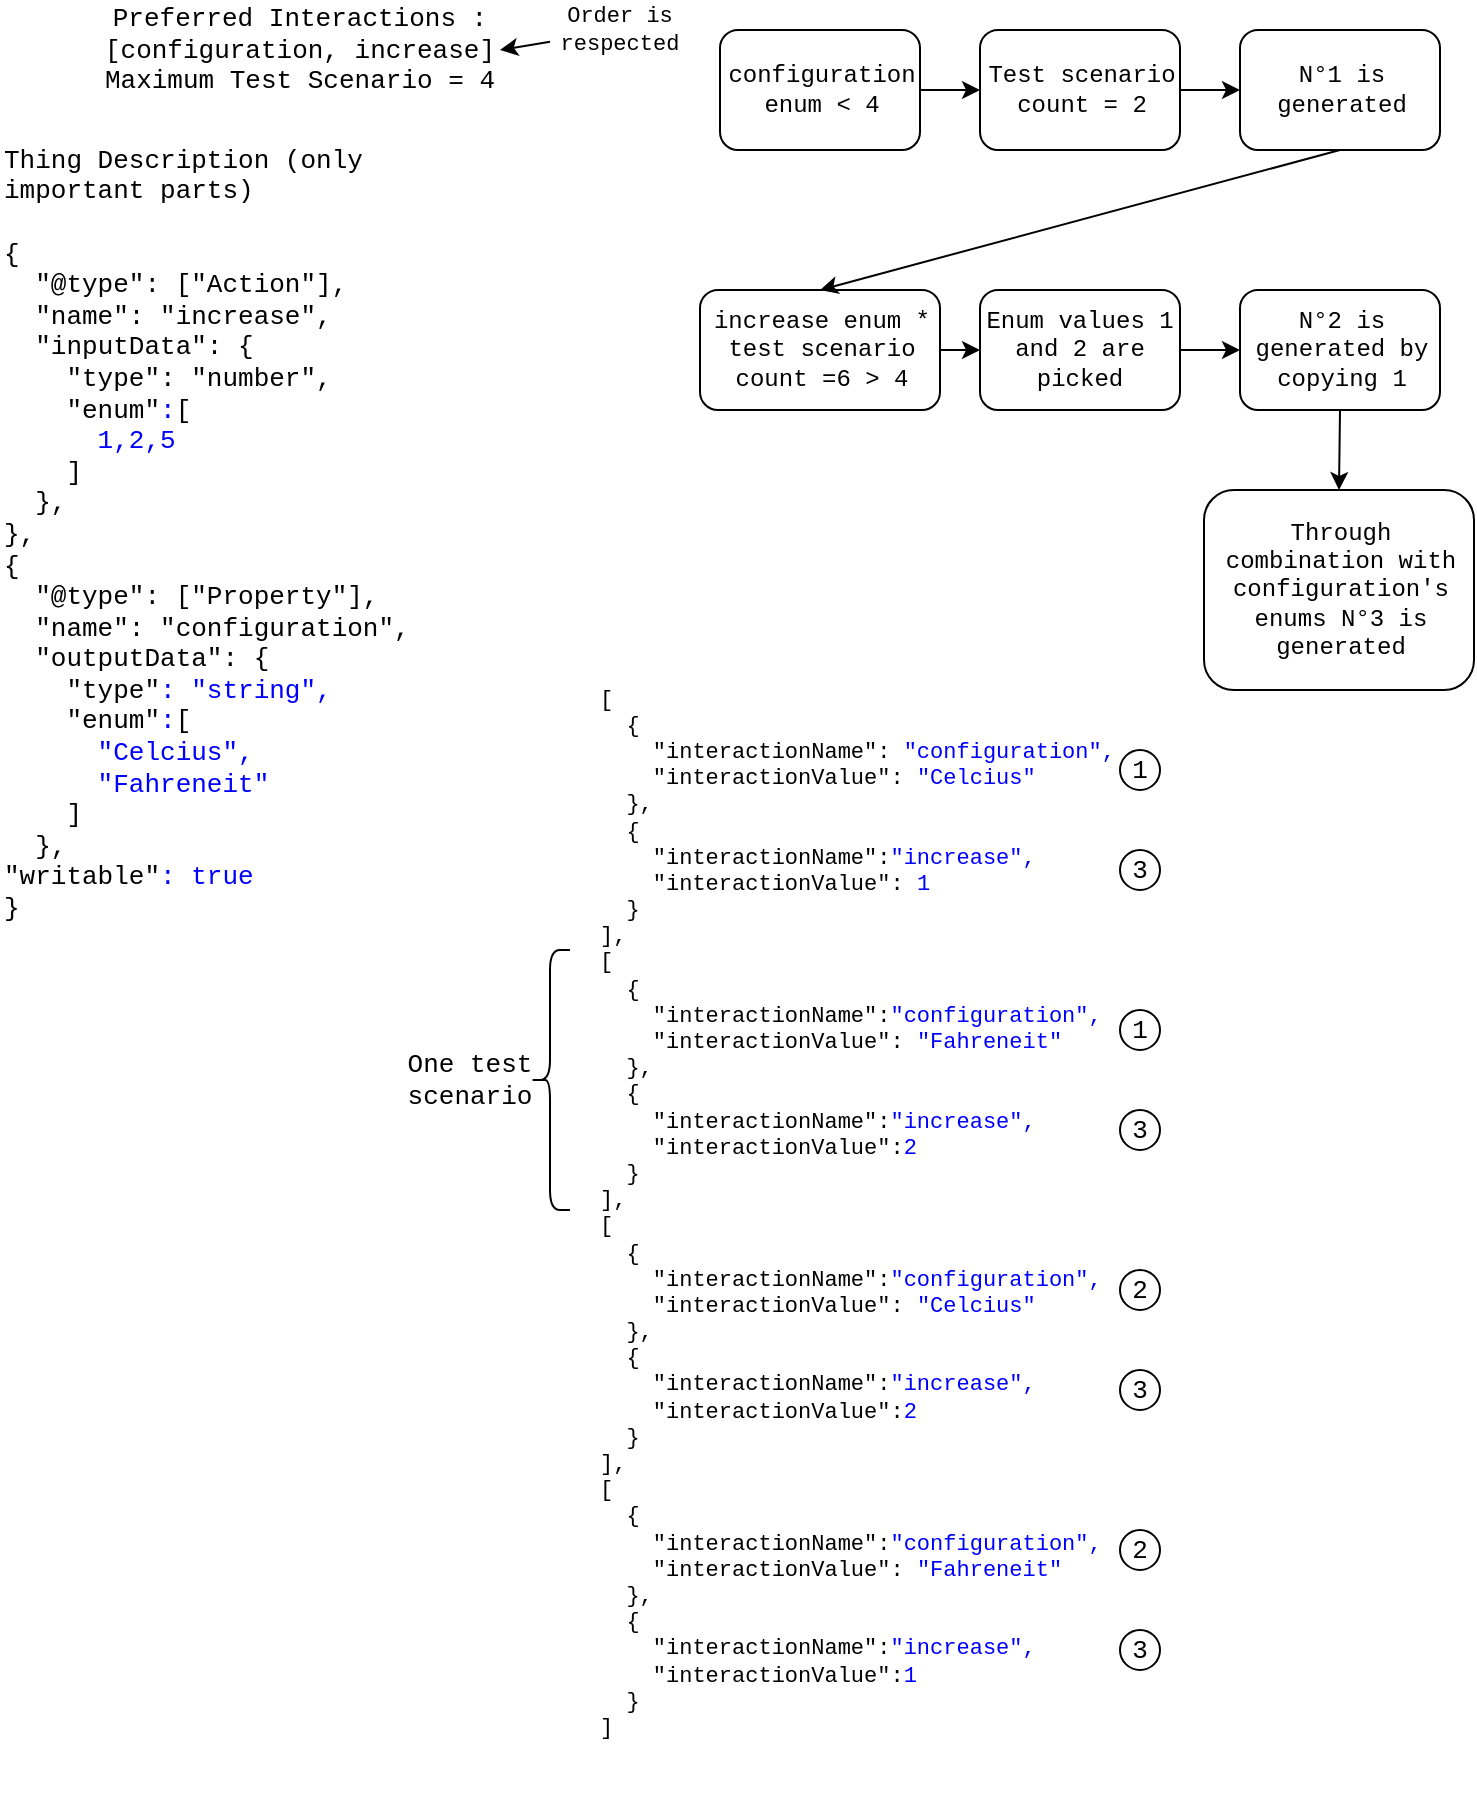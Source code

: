 <mxfile userAgent="Mozilla/5.0 (X11; Linux x86_64) AppleWebKit/537.36 (KHTML, like Gecko) draw.io/7.3.5 Chrome/58.0.303.110 Electron/1.7.5 Safari/537.36" version="7.3.5" editor="www.draw.io" type="device"><diagram id="69a371a9-f75d-8166-63ff-98cea0d5b9fb" name="Page-1"><mxGraphModel dx="1246" dy="796" grid="1" gridSize="10" guides="1" tooltips="1" connect="1" arrows="1" fold="1" page="1" pageScale="1" pageWidth="827" pageHeight="1169" background="#ffffff" math="0" shadow="0"><root><mxCell id="0"/><mxCell id="1" parent="0"/><mxCell id="3" value="&lt;div style=&quot;text-align: left&quot;&gt;&lt;font color=&quot;#000000&quot;&gt;Thing Description (only important parts)&lt;/font&gt;&lt;/div&gt;&lt;div style=&quot;text-align: left&quot;&gt;&lt;font color=&quot;#000000&quot;&gt;&lt;br&gt;&lt;/font&gt;&lt;/div&gt;&lt;div&gt;&lt;div&gt;&lt;font color=&quot;#000000&quot;&gt;&lt;div&gt;{&lt;/div&gt;&lt;div&gt;&amp;nbsp; &quot;@type&quot;: [&quot;Action&quot;],&lt;/div&gt;&lt;div&gt;&amp;nbsp; &quot;name&quot;: &quot;increase&quot;,&lt;/div&gt;&lt;/font&gt;&lt;/div&gt;&lt;div&gt;&lt;font color=&quot;#000000&quot;&gt;&amp;nbsp; &lt;/font&gt;&lt;span&gt;&lt;font color=&quot;#000000&quot;&gt;&quot;inputData&quot;: {&lt;/font&gt;&lt;/span&gt;&lt;/div&gt;&lt;div&gt;&lt;font color=&quot;#000000&quot;&gt;&amp;nbsp; &amp;nbsp; &quot;type&quot;: &quot;number&quot;,&lt;/font&gt;&lt;/div&gt;&lt;div&gt;&lt;div&gt;&lt;font color=&quot;#000000&quot;&gt;&amp;nbsp; &amp;nbsp; &quot;enum&quot;&lt;/font&gt;:&lt;font color=&quot;#000000&quot;&gt;[&lt;/font&gt;&lt;/div&gt;&lt;div&gt;&amp;nbsp; &amp;nbsp; &amp;nbsp; 1,&lt;span&gt;2,&lt;/span&gt;&lt;span&gt;5 &amp;nbsp; &amp;nbsp;&lt;/span&gt;&lt;/div&gt;&lt;div&gt;&lt;font color=&quot;#000000&quot;&gt;&amp;nbsp; &amp;nbsp; ]&lt;br&gt;&lt;/font&gt;&lt;/div&gt;&lt;/div&gt;&lt;div&gt;&lt;font color=&quot;#000000&quot;&gt;&amp;nbsp; },&lt;/font&gt;&lt;/div&gt;&lt;div&gt;&lt;div&gt;&lt;font color=&quot;#000000&quot;&gt;},&lt;/font&gt;&lt;/div&gt;&lt;/div&gt;&lt;/div&gt;&lt;div&gt;&lt;div&gt;&lt;font color=&quot;#000000&quot;&gt;&lt;div&gt;{&lt;/div&gt;&lt;div&gt;&amp;nbsp; &quot;@type&quot;: [&quot;Property&quot;],&lt;/div&gt;&lt;div&gt;&amp;nbsp; &quot;name&quot;: &quot;configuration&quot;,&lt;/div&gt;&lt;div&gt;&amp;nbsp; &quot;outputData&quot;: {&lt;/div&gt;&lt;/font&gt;&lt;/div&gt;&lt;div&gt;&lt;font color=&quot;#000000&quot;&gt;&amp;nbsp; &amp;nbsp; &quot;type&quot;&lt;/font&gt;:&amp;nbsp;&quot;string&quot;,&lt;/div&gt;&lt;div&gt;&lt;font color=&quot;#000000&quot;&gt;&amp;nbsp; &amp;nbsp; &quot;enum&quot;&lt;/font&gt;:&lt;font color=&quot;#000000&quot;&gt;[&lt;/font&gt;&lt;/div&gt;&lt;div&gt;&amp;nbsp; &amp;nbsp; &amp;nbsp; &quot;Celcius&quot;,&lt;/div&gt;&lt;div&gt;&amp;nbsp; &amp;nbsp; &amp;nbsp; &quot;Fahreneit&quot;&lt;/div&gt;&lt;div&gt;&lt;font color=&quot;#000000&quot;&gt;&amp;nbsp; &amp;nbsp; ]&lt;/font&gt;&lt;/div&gt;&lt;div&gt;&lt;font color=&quot;#000000&quot;&gt;&amp;nbsp; },&lt;/font&gt;&lt;/div&gt;&lt;div&gt;&lt;div&gt;&lt;font color=&quot;#000000&quot;&gt;&quot;writable&quot;&lt;/font&gt;: true&lt;/div&gt;&lt;div&gt;&lt;font color=&quot;#000000&quot;&gt;}&lt;/font&gt;&lt;/div&gt;&lt;/div&gt;&lt;/div&gt;&lt;div&gt;&lt;br&gt;&lt;/div&gt;" style="text;html=1;strokeColor=none;fillColor=#ffffff;align=left;verticalAlign=middle;whiteSpace=wrap;fontFamily=Courier New;fontSize=13;fontColor=#0000FF;" vertex="1" parent="1"><mxGeometry x="30" y="130" width="220" height="440" as="geometry"/></mxCell><mxCell id="5" value="Preferred Interactions : [configuration, increase]&lt;div&gt;Maximum Test Scenario = 4&lt;/div&gt;" style="text;html=1;strokeColor=none;fillColor=#ffffff;align=center;verticalAlign=middle;whiteSpace=wrap;fontFamily=Courier New;fontSize=13;fontColor=#000000;" vertex="1" parent="1"><mxGeometry x="80" y="80" width="200" height="40" as="geometry"/></mxCell><mxCell id="18" value="&lt;div style=&quot;text-align: center&quot;&gt;configuration enum &amp;lt; 4&lt;/div&gt;" style="rounded=1;whiteSpace=wrap;html=1;strokeColor=#000000;strokeWidth=1;fillColor=#ffffff;fontFamily=Courier New;fontSize=12;fontColor=#000000;align=left;" vertex="1" parent="1"><mxGeometry x="390" y="90" width="100" height="60" as="geometry"/></mxCell><mxCell id="20" value="" style="endArrow=classic;html=1;strokeColor=#000000;strokeWidth=1;fontFamily=Courier New;fontSize=11;fontColor=#000000;entryX=1;entryY=0.5;" edge="1" parent="1" source="21" target="5"><mxGeometry width="50" height="50" relative="1" as="geometry"><mxPoint x="360" y="70" as="sourcePoint"/><mxPoint x="470" y="40" as="targetPoint"/></mxGeometry></mxCell><mxCell id="21" value="Order is respected" style="text;html=1;strokeColor=none;fillColor=none;align=center;verticalAlign=middle;whiteSpace=wrap;fontFamily=Courier New;fontSize=11;fontColor=#000000;" vertex="1" parent="1"><mxGeometry x="305" y="75" width="70" height="30" as="geometry"/></mxCell><mxCell id="23" value="&lt;div style=&quot;text-align: center&quot;&gt;Test scenario count = 2&lt;/div&gt;" style="rounded=1;whiteSpace=wrap;html=1;strokeColor=#000000;strokeWidth=1;fillColor=#ffffff;fontFamily=Courier New;fontSize=12;fontColor=#000000;align=left;" vertex="1" parent="1"><mxGeometry x="520" y="90" width="100" height="60" as="geometry"/></mxCell><mxCell id="24" value="&lt;div style=&quot;text-align: center&quot;&gt;N°1 is generated&lt;/div&gt;" style="rounded=1;whiteSpace=wrap;html=1;strokeColor=#000000;strokeWidth=1;fillColor=#ffffff;fontFamily=Courier New;fontSize=12;fontColor=#000000;align=left;" vertex="1" parent="1"><mxGeometry x="650" y="90" width="100" height="60" as="geometry"/></mxCell><mxCell id="30" value="&lt;div style=&quot;text-align: center&quot;&gt;increase enum * test scenario count =6 &amp;gt; 4&lt;/div&gt;" style="rounded=1;whiteSpace=wrap;html=1;strokeColor=#000000;strokeWidth=1;fillColor=#ffffff;fontFamily=Courier New;fontSize=12;fontColor=#000000;align=left;" vertex="1" parent="1"><mxGeometry x="380" y="220" width="120" height="60" as="geometry"/></mxCell><mxCell id="31" value="Enum values 1 and 2 are picked" style="rounded=1;whiteSpace=wrap;html=1;strokeColor=#000000;strokeWidth=1;fillColor=#ffffff;fontFamily=Courier New;fontSize=12;fontColor=#000000;align=center;" vertex="1" parent="1"><mxGeometry x="520" y="220" width="100" height="60" as="geometry"/></mxCell><mxCell id="35" value="&lt;div style=&quot;text-align: center&quot;&gt;N°2 is generated by copying 1&lt;/div&gt;" style="rounded=1;whiteSpace=wrap;html=1;strokeColor=#000000;strokeWidth=1;fillColor=#ffffff;fontFamily=Courier New;fontSize=12;fontColor=#000000;align=left;" vertex="1" parent="1"><mxGeometry x="650" y="220" width="100" height="60" as="geometry"/></mxCell><mxCell id="36" value="" style="endArrow=classic;html=1;strokeColor=#000000;strokeWidth=1;fontFamily=Courier New;fontSize=12;fontColor=#000000;entryX=0;entryY=0.5;exitX=1;exitY=0.5;" edge="1" parent="1" source="18" target="23"><mxGeometry width="50" height="50" relative="1" as="geometry"><mxPoint x="390" y="220" as="sourcePoint"/><mxPoint x="440" y="170" as="targetPoint"/></mxGeometry></mxCell><mxCell id="37" value="" style="endArrow=classic;html=1;strokeColor=#000000;strokeWidth=1;fontFamily=Courier New;fontSize=12;fontColor=#000000;entryX=0;entryY=0.5;exitX=1;exitY=0.5;" edge="1" parent="1" source="23" target="24"><mxGeometry width="50" height="50" relative="1" as="geometry"><mxPoint x="610" y="210" as="sourcePoint"/><mxPoint x="660" y="160" as="targetPoint"/></mxGeometry></mxCell><mxCell id="38" value="" style="endArrow=classic;html=1;strokeColor=#000000;strokeWidth=1;fontFamily=Courier New;fontSize=12;fontColor=#000000;entryX=0.5;entryY=0;exitX=0.5;exitY=1;" edge="1" parent="1" source="24" target="30"><mxGeometry width="50" height="50" relative="1" as="geometry"><mxPoint x="630" y="130" as="sourcePoint"/><mxPoint x="660" y="130" as="targetPoint"/></mxGeometry></mxCell><mxCell id="39" value="" style="endArrow=classic;html=1;strokeColor=#000000;strokeWidth=1;fontFamily=Courier New;fontSize=12;fontColor=#000000;entryX=0;entryY=0.5;exitX=1;exitY=0.5;" edge="1" parent="1" source="30" target="31"><mxGeometry width="50" height="50" relative="1" as="geometry"><mxPoint x="470" y="340" as="sourcePoint"/><mxPoint x="520" y="290" as="targetPoint"/></mxGeometry></mxCell><mxCell id="40" value="" style="endArrow=classic;html=1;strokeColor=#000000;strokeWidth=1;fontFamily=Courier New;fontSize=12;fontColor=#000000;entryX=0;entryY=0.5;exitX=1;exitY=0.5;" edge="1" parent="1" source="31" target="35"><mxGeometry width="50" height="50" relative="1" as="geometry"><mxPoint x="510" y="260" as="sourcePoint"/><mxPoint x="530" y="260" as="targetPoint"/></mxGeometry></mxCell><mxCell id="46" value="&lt;div style=&quot;text-align: center&quot;&gt;Through combination with configuration's enums N°3 is generated&lt;/div&gt;" style="rounded=1;whiteSpace=wrap;html=1;strokeColor=#000000;strokeWidth=1;fillColor=#ffffff;fontFamily=Courier New;fontSize=12;fontColor=#000000;align=left;" vertex="1" parent="1"><mxGeometry x="632" y="320" width="135" height="100" as="geometry"/></mxCell><mxCell id="47" value="" style="endArrow=classic;html=1;strokeColor=#000000;strokeWidth=1;fontFamily=Courier New;fontSize=12;fontColor=#000000;entryX=0.5;entryY=0;exitX=0.5;exitY=1;" edge="1" parent="1" source="35" target="46"><mxGeometry width="50" height="50" relative="1" as="geometry"><mxPoint x="520" y="390" as="sourcePoint"/><mxPoint x="570" y="340" as="targetPoint"/></mxGeometry></mxCell><mxCell id="48" value="" style="group" vertex="1" connectable="0" parent="1"><mxGeometry x="245" y="420" width="365" height="550" as="geometry"/></mxCell><mxCell id="13" value="&lt;div&gt;&lt;span style=&quot;color: rgb(0 , 0 , 0)&quot;&gt;[ &amp;nbsp;&lt;/span&gt;&lt;/div&gt;&lt;div&gt;&lt;span style=&quot;color: rgb(0 , 0 , 0)&quot;&gt;&amp;nbsp; {&lt;/span&gt;&lt;br&gt;&lt;/div&gt;&lt;font color=&quot;#000000&quot; style=&quot;font-size: 11px&quot;&gt;&amp;nbsp; &amp;nbsp; &quot;interactionName&quot;:&lt;/font&gt; &quot;configuration&quot;,&lt;br&gt;&lt;font color=&quot;#000000&quot; style=&quot;font-size: 11px&quot;&gt;&amp;nbsp; &amp;nbsp; &quot;interactionValue&quot;:&amp;nbsp;&lt;/font&gt;&quot;Celcius&quot;&lt;br&gt;&lt;div&gt;&lt;font color=&quot;#000000&quot; style=&quot;font-size: 11px&quot;&gt;&amp;nbsp; },&lt;/font&gt;&lt;/div&gt;&lt;div&gt;&lt;div&gt;&lt;font color=&quot;#000000&quot;&gt;&lt;span&gt;&amp;nbsp; {&lt;/span&gt;&lt;br&gt;&lt;/font&gt;&lt;/div&gt;&lt;font color=&quot;#000000&quot; style=&quot;font-size: 11px&quot;&gt;&amp;nbsp; &amp;nbsp; &quot;interactionName&quot;:&lt;/font&gt;&quot;increase&quot;,&lt;br&gt;&lt;font color=&quot;#000000&quot; style=&quot;font-size: 11px&quot;&gt;&amp;nbsp; &amp;nbsp; &quot;interactionValue&quot;: &lt;/font&gt;&lt;font style=&quot;font-size: 11px&quot;&gt;1&lt;/font&gt;&lt;div&gt;&lt;font color=&quot;#000000&quot; style=&quot;font-size: 11px&quot;&gt;&amp;nbsp; }&lt;/font&gt;&lt;/div&gt;&lt;/div&gt;&lt;div&gt;&lt;font color=&quot;#000000&quot; style=&quot;font-size: 11px&quot;&gt;],&lt;/font&gt;&lt;/div&gt;&lt;div&gt;&lt;div&gt;&lt;span&gt;&lt;font color=&quot;#000000&quot;&gt;[ &amp;nbsp;&lt;/font&gt;&lt;/span&gt;&lt;/div&gt;&lt;div&gt;&lt;span&gt;&lt;font color=&quot;#000000&quot;&gt;&amp;nbsp; {&lt;/font&gt;&lt;/span&gt;&lt;br&gt;&lt;/div&gt;&lt;font color=&quot;#000000&quot;&gt;&amp;nbsp; &amp;nbsp; &quot;interactionName&quot;:&lt;/font&gt;&quot;configuration&quot;,&lt;br&gt;&lt;font color=&quot;#000000&quot;&gt;&amp;nbsp; &amp;nbsp; &quot;interactionValue&quot;:&amp;nbsp;&lt;/font&gt;&quot;&lt;span&gt;Fahreneit&lt;/span&gt;&quot;&lt;br&gt;&lt;div&gt;&lt;font color=&quot;#000000&quot;&gt;&amp;nbsp; },&lt;/font&gt;&lt;/div&gt;&lt;div&gt;&lt;div&gt;&lt;font color=&quot;#000000&quot;&gt;&amp;nbsp; {&lt;br&gt;&lt;/font&gt;&lt;/div&gt;&lt;font color=&quot;#000000&quot;&gt;&amp;nbsp; &amp;nbsp; &quot;interactionName&quot;:&lt;/font&gt;&quot;increase&quot;,&lt;br&gt;&lt;font color=&quot;#000000&quot;&gt;&amp;nbsp; &amp;nbsp; &quot;interactionValue&quot;:&lt;/font&gt;2&lt;div&gt;&lt;font color=&quot;#000000&quot;&gt;&amp;nbsp; }&lt;/font&gt;&lt;/div&gt;&lt;/div&gt;&lt;div&gt;&lt;font color=&quot;#000000&quot;&gt;],&lt;/font&gt;&lt;/div&gt;&lt;/div&gt;&lt;div&gt;&lt;div&gt;&lt;span&gt;&lt;font color=&quot;#000000&quot;&gt;[ &amp;nbsp;&lt;/font&gt;&lt;/span&gt;&lt;/div&gt;&lt;div&gt;&lt;span&gt;&lt;font color=&quot;#000000&quot;&gt;&amp;nbsp; {&lt;/font&gt;&lt;/span&gt;&lt;br&gt;&lt;/div&gt;&lt;font color=&quot;#000000&quot;&gt;&amp;nbsp; &amp;nbsp; &quot;interactionName&quot;:&lt;/font&gt;&quot;configuration&quot;,&lt;br&gt;&lt;font color=&quot;#000000&quot;&gt;&amp;nbsp; &amp;nbsp; &quot;interactionValue&quot;:&amp;nbsp;&lt;/font&gt;&quot;Celcius&quot;&lt;br&gt;&lt;div&gt;&lt;font color=&quot;#000000&quot;&gt;&amp;nbsp; },&lt;/font&gt;&lt;/div&gt;&lt;div&gt;&lt;div&gt;&lt;font color=&quot;#000000&quot;&gt;&amp;nbsp; {&lt;br&gt;&lt;/font&gt;&lt;/div&gt;&lt;font color=&quot;#000000&quot;&gt;&amp;nbsp; &amp;nbsp; &quot;interactionName&quot;:&lt;/font&gt;&quot;increase&quot;,&lt;br&gt;&lt;font color=&quot;#000000&quot;&gt;&amp;nbsp; &amp;nbsp; &quot;interactionValue&quot;:&lt;/font&gt;2&lt;div&gt;&lt;font color=&quot;#000000&quot;&gt;&amp;nbsp; }&lt;/font&gt;&lt;/div&gt;&lt;/div&gt;&lt;div&gt;&lt;font color=&quot;#000000&quot;&gt;],&lt;/font&gt;&lt;/div&gt;&lt;/div&gt;&lt;div&gt;&lt;div&gt;&lt;span&gt;&lt;font color=&quot;#000000&quot;&gt;[ &amp;nbsp;&lt;/font&gt;&lt;/span&gt;&lt;/div&gt;&lt;div&gt;&lt;span&gt;&lt;font color=&quot;#000000&quot;&gt;&amp;nbsp; {&lt;/font&gt;&lt;/span&gt;&lt;br&gt;&lt;/div&gt;&lt;font color=&quot;#000000&quot;&gt;&amp;nbsp; &amp;nbsp; &quot;interactionName&quot;:&lt;/font&gt;&quot;configuration&quot;,&lt;br&gt;&lt;font color=&quot;#000000&quot;&gt;&amp;nbsp; &amp;nbsp; &quot;interactionValue&quot;:&amp;nbsp;&lt;/font&gt;&quot;&lt;span&gt;Fahreneit&lt;/span&gt;&quot;&lt;br&gt;&lt;div&gt;&lt;font color=&quot;#000000&quot;&gt;&amp;nbsp; },&lt;/font&gt;&lt;/div&gt;&lt;div&gt;&lt;div&gt;&lt;font color=&quot;#000000&quot;&gt;&amp;nbsp; {&lt;br&gt;&lt;/font&gt;&lt;/div&gt;&lt;font color=&quot;#000000&quot;&gt;&amp;nbsp; &amp;nbsp; &quot;interactionName&quot;:&lt;/font&gt;&quot;increase&quot;,&lt;br&gt;&lt;font color=&quot;#000000&quot;&gt;&amp;nbsp; &amp;nbsp; &quot;interactionValue&quot;:&lt;/font&gt;1&lt;div&gt;&lt;font color=&quot;#000000&quot;&gt;&amp;nbsp; }&lt;/font&gt;&lt;/div&gt;&lt;/div&gt;&lt;div&gt;&lt;font color=&quot;#000000&quot;&gt;]&lt;/font&gt;&lt;/div&gt;&lt;/div&gt;&lt;div&gt;&lt;font color=&quot;#000000&quot;&gt;&lt;br&gt;&lt;/font&gt;&lt;/div&gt;&lt;div&gt;&lt;font color=&quot;#000000&quot;&gt;&lt;br&gt;&lt;/font&gt;&lt;/div&gt;" style="text;strokeColor=none;fillColor=#ffffff;align=left;verticalAlign=middle;whiteSpace=wrap;fontFamily=Courier New;fontSize=11;fontColor=#0000FF;labelPosition=center;verticalLabelPosition=middle;spacing=0;html=1;" vertex="1" parent="48"><mxGeometry x="85" width="270" height="550" as="geometry"/></mxCell><mxCell id="25" value="&lt;div style=&quot;text-align: center&quot;&gt;1&lt;/div&gt;" style="ellipse;whiteSpace=wrap;html=1;aspect=fixed;strokeColor=#000000;strokeWidth=1;fillColor=#ffffff;fontFamily=Courier New;fontSize=13;fontColor=#000000;align=center;" vertex="1" parent="48"><mxGeometry x="345" y="30" width="20" height="20" as="geometry"/></mxCell><mxCell id="26" value="&lt;div style=&quot;text-align: center&quot;&gt;1&lt;/div&gt;" style="ellipse;whiteSpace=wrap;html=1;aspect=fixed;strokeColor=#000000;strokeWidth=1;fillColor=#ffffff;fontFamily=Courier New;fontSize=13;fontColor=#000000;align=center;" vertex="1" parent="48"><mxGeometry x="345" y="160" width="20" height="20" as="geometry"/></mxCell><mxCell id="27" value="" style="shape=curlyBracket;whiteSpace=wrap;html=1;rounded=1;strokeColor=#000000;strokeWidth=1;fillColor=#ffffff;fontFamily=Courier New;fontSize=13;fontColor=#000000;align=center;" vertex="1" parent="48"><mxGeometry x="50" y="130" width="20" height="130" as="geometry"/></mxCell><mxCell id="28" value="One test scenario" style="text;html=1;strokeColor=none;fillColor=none;align=center;verticalAlign=middle;whiteSpace=wrap;fontFamily=Courier New;fontSize=13;fontColor=#000000;" vertex="1" parent="48"><mxGeometry y="185" width="40" height="20" as="geometry"/></mxCell><mxCell id="32" value="&lt;div style=&quot;text-align: center&quot;&gt;2&lt;/div&gt;" style="ellipse;whiteSpace=wrap;html=1;aspect=fixed;strokeColor=#000000;strokeWidth=1;fillColor=#ffffff;fontFamily=Courier New;fontSize=13;fontColor=#000000;align=center;" vertex="1" parent="48"><mxGeometry x="345" y="290" width="20" height="20" as="geometry"/></mxCell><mxCell id="33" value="&lt;div style=&quot;text-align: center&quot;&gt;2&lt;/div&gt;" style="ellipse;whiteSpace=wrap;html=1;aspect=fixed;strokeColor=#000000;strokeWidth=1;fillColor=#ffffff;fontFamily=Courier New;fontSize=13;fontColor=#000000;align=center;" vertex="1" parent="48"><mxGeometry x="345" y="420" width="20" height="20" as="geometry"/></mxCell><mxCell id="41" value="&lt;div style=&quot;text-align: center&quot;&gt;3&lt;/div&gt;" style="ellipse;whiteSpace=wrap;html=1;aspect=fixed;strokeColor=#000000;strokeWidth=1;fillColor=#ffffff;fontFamily=Courier New;fontSize=13;fontColor=#000000;align=center;" vertex="1" parent="48"><mxGeometry x="345" y="80" width="20" height="20" as="geometry"/></mxCell><mxCell id="42" value="&lt;div style=&quot;text-align: center&quot;&gt;3&lt;/div&gt;" style="ellipse;whiteSpace=wrap;html=1;aspect=fixed;strokeColor=#000000;strokeWidth=1;fillColor=#ffffff;fontFamily=Courier New;fontSize=13;fontColor=#000000;align=center;" vertex="1" parent="48"><mxGeometry x="345" y="210" width="20" height="20" as="geometry"/></mxCell><mxCell id="43" value="&lt;div style=&quot;text-align: center&quot;&gt;3&lt;/div&gt;" style="ellipse;whiteSpace=wrap;html=1;aspect=fixed;strokeColor=#000000;strokeWidth=1;fillColor=#ffffff;fontFamily=Courier New;fontSize=13;fontColor=#000000;align=center;" vertex="1" parent="48"><mxGeometry x="345" y="340" width="20" height="20" as="geometry"/></mxCell><mxCell id="44" value="&lt;div style=&quot;text-align: center&quot;&gt;3&lt;/div&gt;" style="ellipse;whiteSpace=wrap;html=1;aspect=fixed;strokeColor=#000000;strokeWidth=1;fillColor=#ffffff;fontFamily=Courier New;fontSize=13;fontColor=#000000;align=center;" vertex="1" parent="48"><mxGeometry x="345" y="470" width="20" height="20" as="geometry"/></mxCell></root></mxGraphModel></diagram></mxfile>